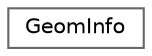 digraph "Graphical Class Hierarchy"
{
 // LATEX_PDF_SIZE
  bgcolor="transparent";
  edge [fontname=Helvetica,fontsize=10,labelfontname=Helvetica,labelfontsize=10];
  node [fontname=Helvetica,fontsize=10,shape=box,height=0.2,width=0.4];
  rankdir="LR";
  Node0 [id="Node000000",label="GeomInfo",height=0.2,width=0.4,color="grey40", fillcolor="white", style="filled",URL="$classGeomInfo.html",tooltip="a container for organizing meta data about the geometries"];
}
